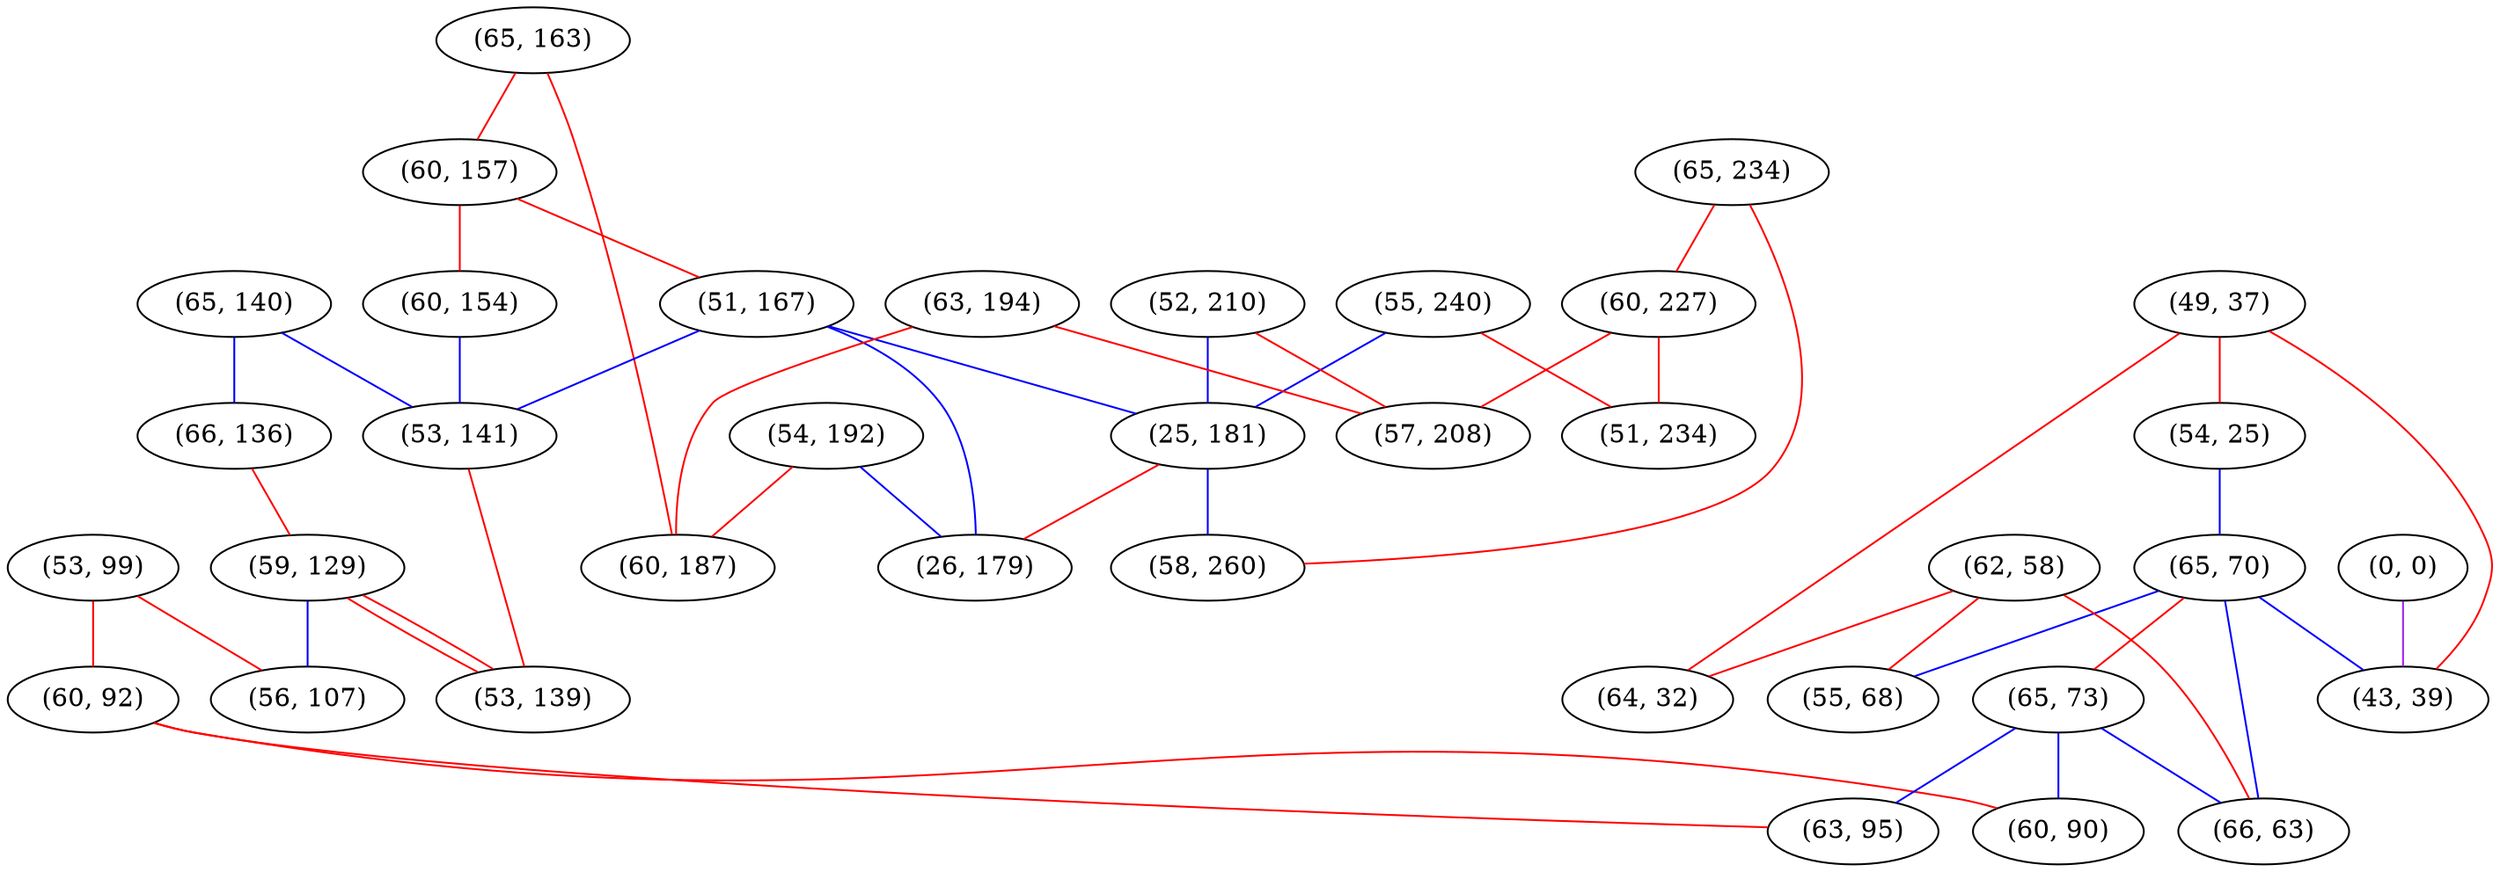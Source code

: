 graph "" {
"(49, 37)";
"(54, 25)";
"(55, 240)";
"(0, 0)";
"(65, 70)";
"(65, 234)";
"(52, 210)";
"(65, 163)";
"(65, 140)";
"(60, 157)";
"(51, 167)";
"(53, 99)";
"(60, 154)";
"(54, 192)";
"(62, 58)";
"(66, 136)";
"(60, 92)";
"(60, 227)";
"(59, 129)";
"(65, 73)";
"(63, 194)";
"(25, 181)";
"(56, 107)";
"(26, 179)";
"(63, 95)";
"(55, 68)";
"(43, 39)";
"(57, 208)";
"(64, 32)";
"(66, 63)";
"(53, 141)";
"(58, 260)";
"(60, 187)";
"(53, 139)";
"(60, 90)";
"(51, 234)";
"(49, 37)" -- "(43, 39)"  [color=red, key=0, weight=1];
"(49, 37)" -- "(54, 25)"  [color=red, key=0, weight=1];
"(49, 37)" -- "(64, 32)"  [color=red, key=0, weight=1];
"(54, 25)" -- "(65, 70)"  [color=blue, key=0, weight=3];
"(55, 240)" -- "(25, 181)"  [color=blue, key=0, weight=3];
"(55, 240)" -- "(51, 234)"  [color=red, key=0, weight=1];
"(0, 0)" -- "(43, 39)"  [color=purple, key=0, weight=4];
"(65, 70)" -- "(55, 68)"  [color=blue, key=0, weight=3];
"(65, 70)" -- "(43, 39)"  [color=blue, key=0, weight=3];
"(65, 70)" -- "(65, 73)"  [color=red, key=0, weight=1];
"(65, 70)" -- "(66, 63)"  [color=blue, key=0, weight=3];
"(65, 234)" -- "(58, 260)"  [color=red, key=0, weight=1];
"(65, 234)" -- "(60, 227)"  [color=red, key=0, weight=1];
"(52, 210)" -- "(25, 181)"  [color=blue, key=0, weight=3];
"(52, 210)" -- "(57, 208)"  [color=red, key=0, weight=1];
"(65, 163)" -- "(60, 157)"  [color=red, key=0, weight=1];
"(65, 163)" -- "(60, 187)"  [color=red, key=0, weight=1];
"(65, 140)" -- "(66, 136)"  [color=blue, key=0, weight=3];
"(65, 140)" -- "(53, 141)"  [color=blue, key=0, weight=3];
"(60, 157)" -- "(51, 167)"  [color=red, key=0, weight=1];
"(60, 157)" -- "(60, 154)"  [color=red, key=0, weight=1];
"(51, 167)" -- "(25, 181)"  [color=blue, key=0, weight=3];
"(51, 167)" -- "(26, 179)"  [color=blue, key=0, weight=3];
"(51, 167)" -- "(53, 141)"  [color=blue, key=0, weight=3];
"(53, 99)" -- "(56, 107)"  [color=red, key=0, weight=1];
"(53, 99)" -- "(60, 92)"  [color=red, key=0, weight=1];
"(60, 154)" -- "(53, 141)"  [color=blue, key=0, weight=3];
"(54, 192)" -- "(26, 179)"  [color=blue, key=0, weight=3];
"(54, 192)" -- "(60, 187)"  [color=red, key=0, weight=1];
"(62, 58)" -- "(55, 68)"  [color=red, key=0, weight=1];
"(62, 58)" -- "(66, 63)"  [color=red, key=0, weight=1];
"(62, 58)" -- "(64, 32)"  [color=red, key=0, weight=1];
"(66, 136)" -- "(59, 129)"  [color=red, key=0, weight=1];
"(60, 92)" -- "(60, 90)"  [color=red, key=0, weight=1];
"(60, 92)" -- "(63, 95)"  [color=red, key=0, weight=1];
"(60, 227)" -- "(57, 208)"  [color=red, key=0, weight=1];
"(60, 227)" -- "(51, 234)"  [color=red, key=0, weight=1];
"(59, 129)" -- "(56, 107)"  [color=blue, key=0, weight=3];
"(59, 129)" -- "(53, 139)"  [color=red, key=0, weight=1];
"(59, 129)" -- "(53, 139)"  [color=red, key=1, weight=1];
"(65, 73)" -- "(66, 63)"  [color=blue, key=0, weight=3];
"(65, 73)" -- "(60, 90)"  [color=blue, key=0, weight=3];
"(65, 73)" -- "(63, 95)"  [color=blue, key=0, weight=3];
"(63, 194)" -- "(57, 208)"  [color=red, key=0, weight=1];
"(63, 194)" -- "(60, 187)"  [color=red, key=0, weight=1];
"(25, 181)" -- "(26, 179)"  [color=red, key=0, weight=1];
"(25, 181)" -- "(58, 260)"  [color=blue, key=0, weight=3];
"(53, 141)" -- "(53, 139)"  [color=red, key=0, weight=1];
}
